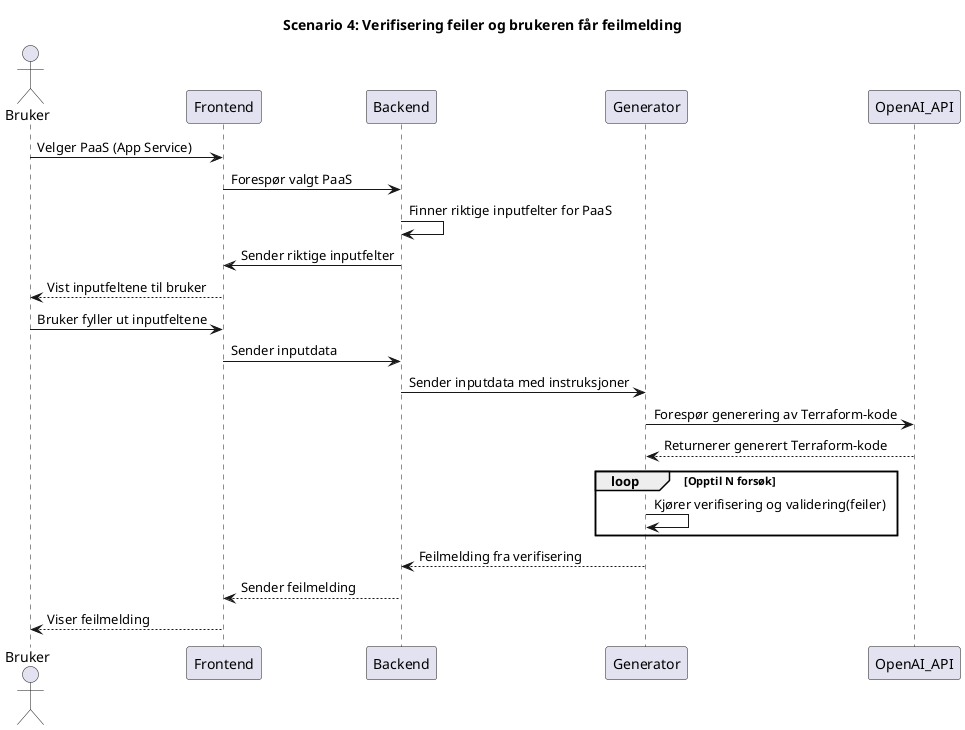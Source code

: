 @startuml
actor Bruker as Bruker
participant Frontend as Frontend
participant Backend as Backend
participant Generator as Generator
participant OpenAI_API as OpenAI_API

title Scenario 4: Verifisering feiler og brukeren får feilmelding

Bruker -> Frontend : Velger PaaS (App Service)
Frontend -> Backend : Forespør valgt PaaS
Backend -> Backend : Finner riktige inputfelter for PaaS
Backend -> Frontend : Sender riktige inputfelter
Frontend --> Bruker : Vist inputfeltene til bruker
Bruker -> Frontend : Bruker fyller ut inputfeltene
Frontend -> Backend : Sender inputdata
Backend -> Generator : Sender inputdata med instruksjoner

Generator -> OpenAI_API : Forespør generering av Terraform-kode
OpenAI_API --> Generator : Returnerer generert Terraform-kode


loop Opptil N forsøk
Generator -> Generator : Kjører verifisering og validering(feiler)
end loop


Generator --> Backend : Feilmelding fra verifisering
Backend --> Frontend : Sender feilmelding
Frontend --> Bruker : Viser feilmelding

@enduml